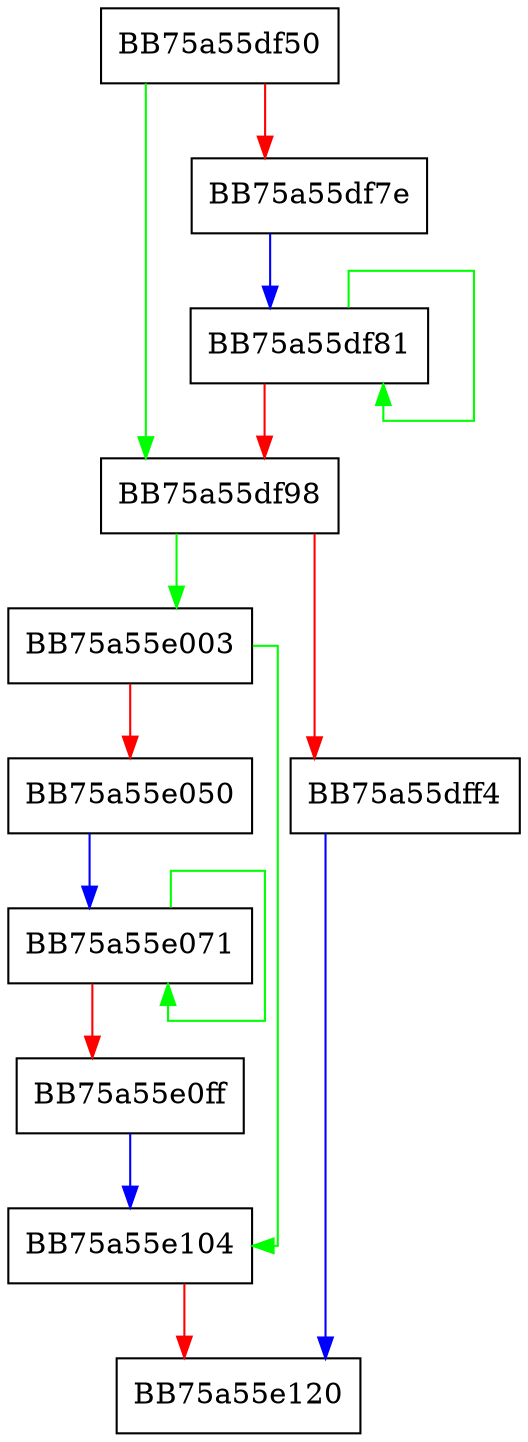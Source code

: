 digraph createTableStmt {
  node [shape="box"];
  graph [splines=ortho];
  BB75a55df50 -> BB75a55df98 [color="green"];
  BB75a55df50 -> BB75a55df7e [color="red"];
  BB75a55df7e -> BB75a55df81 [color="blue"];
  BB75a55df81 -> BB75a55df81 [color="green"];
  BB75a55df81 -> BB75a55df98 [color="red"];
  BB75a55df98 -> BB75a55e003 [color="green"];
  BB75a55df98 -> BB75a55dff4 [color="red"];
  BB75a55dff4 -> BB75a55e120 [color="blue"];
  BB75a55e003 -> BB75a55e104 [color="green"];
  BB75a55e003 -> BB75a55e050 [color="red"];
  BB75a55e050 -> BB75a55e071 [color="blue"];
  BB75a55e071 -> BB75a55e071 [color="green"];
  BB75a55e071 -> BB75a55e0ff [color="red"];
  BB75a55e0ff -> BB75a55e104 [color="blue"];
  BB75a55e104 -> BB75a55e120 [color="red"];
}